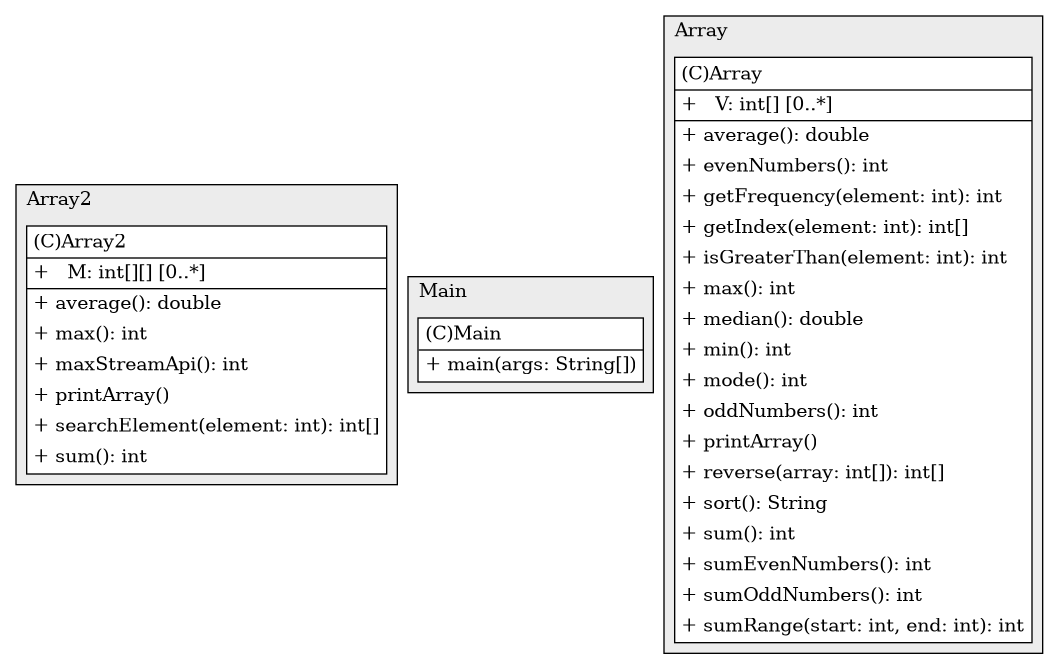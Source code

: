@startuml

/' diagram meta data start
config=StructureConfiguration;
{
  "projectClassification": {
    "searchMode": "OpenProject", // OpenProject, AllProjects
    "includedProjects": "",
    "pathEndKeywords": "*.impl",
    "isClientPath": "",
    "isClientName": "",
    "isTestPath": "",
    "isTestName": "",
    "isMappingPath": "",
    "isMappingName": "",
    "isDataAccessPath": "",
    "isDataAccessName": "",
    "isDataStructurePath": "",
    "isDataStructureName": "",
    "isInterfaceStructuresPath": "",
    "isInterfaceStructuresName": "",
    "isEntryPointPath": "",
    "isEntryPointName": "",
    "treatFinalFieldsAsMandatory": false
  },
  "graphRestriction": {
    "classPackageExcludeFilter": "",
    "classPackageIncludeFilter": "",
    "classNameExcludeFilter": "",
    "classNameIncludeFilter": "",
    "methodNameExcludeFilter": "",
    "methodNameIncludeFilter": "",
    "removeByInheritance": "", // inheritance/annotation based filtering is done in a second step
    "removeByAnnotation": "",
    "removeByClassPackage": "", // cleanup the graph after inheritance/annotation based filtering is done
    "removeByClassName": "",
    "cutMappings": false,
    "cutEnum": true,
    "cutTests": true,
    "cutClient": true,
    "cutDataAccess": true,
    "cutInterfaceStructures": true,
    "cutDataStructures": true,
    "cutGetterAndSetter": true,
    "cutConstructors": true
  },
  "graphTraversal": {
    "forwardDepth": 3,
    "backwardDepth": 3,
    "classPackageExcludeFilter": "",
    "classPackageIncludeFilter": "",
    "classNameExcludeFilter": "",
    "classNameIncludeFilter": "",
    "methodNameExcludeFilter": "",
    "methodNameIncludeFilter": "",
    "hideMappings": false,
    "hideDataStructures": false,
    "hidePrivateMethods": true,
    "hideInterfaceCalls": true, // indirection: implementation -> interface (is hidden) -> implementation
    "onlyShowApplicationEntryPoints": false, // root node is included
    "useMethodCallsForStructureDiagram": "ForwardOnly" // ForwardOnly, BothDirections, No
  },
  "details": {
    "aggregation": "GroupByClass", // ByClass, GroupByClass, None
    "showClassGenericTypes": true,
    "showMethods": true,
    "showMethodParameterNames": true,
    "showMethodParameterTypes": true,
    "showMethodReturnType": true,
    "showPackageLevels": 2,
    "showDetailedClassStructure": true
  },
  "rootClass": "Main",
  "extensionCallbackMethod": "" // qualified.class.name#methodName - signature: public static String method(String)
}
diagram meta data end '/



digraph g {
    rankdir="TB"
    splines=polyline
    

'nodes 
subgraph cluster_1969669401 { 
   	label=Array2
	labeljust=l
	fillcolor="#ececec"
	style=filled
   
   Array21969669401[
	label=<<TABLE BORDER="1" CELLBORDER="0" CELLPADDING="4" CELLSPACING="0">
<TR><TD ALIGN="LEFT" >(C)Array2</TD></TR>
<HR/>
<TR><TD ALIGN="LEFT" >+   M: int[][] [0..*]</TD></TR>
<HR/>
<TR><TD ALIGN="LEFT" >+ average(): double</TD></TR>
<TR><TD ALIGN="LEFT" >+ max(): int</TD></TR>
<TR><TD ALIGN="LEFT" >+ maxStreamApi(): int</TD></TR>
<TR><TD ALIGN="LEFT" >+ printArray()</TD></TR>
<TR><TD ALIGN="LEFT" >+ searchElement(element: int): int[]</TD></TR>
<TR><TD ALIGN="LEFT" >+ sum(): int</TD></TR>
</TABLE>>
	style=filled
	margin=0
	shape=plaintext
	fillcolor="#FFFFFF"
];
} 

subgraph cluster_2390489 { 
   	label=Main
	labeljust=l
	fillcolor="#ececec"
	style=filled
   
   Main2390489[
	label=<<TABLE BORDER="1" CELLBORDER="0" CELLPADDING="4" CELLSPACING="0">
<TR><TD ALIGN="LEFT" >(C)Main</TD></TR>
<HR/>
<TR><TD ALIGN="LEFT" >+ main(args: String[])</TD></TR>
</TABLE>>
	style=filled
	margin=0
	shape=plaintext
	fillcolor="#FFFFFF"
];
} 

subgraph cluster_63537721 { 
   	label=Array
	labeljust=l
	fillcolor="#ececec"
	style=filled
   
   Array63537721[
	label=<<TABLE BORDER="1" CELLBORDER="0" CELLPADDING="4" CELLSPACING="0">
<TR><TD ALIGN="LEFT" >(C)Array</TD></TR>
<HR/>
<TR><TD ALIGN="LEFT" >+   V: int[] [0..*]</TD></TR>
<HR/>
<TR><TD ALIGN="LEFT" >+ average(): double</TD></TR>
<TR><TD ALIGN="LEFT" >+ evenNumbers(): int</TD></TR>
<TR><TD ALIGN="LEFT" >+ getFrequency(element: int): int</TD></TR>
<TR><TD ALIGN="LEFT" >+ getIndex(element: int): int[]</TD></TR>
<TR><TD ALIGN="LEFT" >+ isGreaterThan(element: int): int</TD></TR>
<TR><TD ALIGN="LEFT" >+ max(): int</TD></TR>
<TR><TD ALIGN="LEFT" >+ median(): double</TD></TR>
<TR><TD ALIGN="LEFT" >+ min(): int</TD></TR>
<TR><TD ALIGN="LEFT" >+ mode(): int</TD></TR>
<TR><TD ALIGN="LEFT" >+ oddNumbers(): int</TD></TR>
<TR><TD ALIGN="LEFT" >+ printArray()</TD></TR>
<TR><TD ALIGN="LEFT" >+ reverse(array: int[]): int[]</TD></TR>
<TR><TD ALIGN="LEFT" >+ sort(): String</TD></TR>
<TR><TD ALIGN="LEFT" >+ sum(): int</TD></TR>
<TR><TD ALIGN="LEFT" >+ sumEvenNumbers(): int</TD></TR>
<TR><TD ALIGN="LEFT" >+ sumOddNumbers(): int</TD></TR>
<TR><TD ALIGN="LEFT" >+ sumRange(start: int, end: int): int</TD></TR>
</TABLE>>
	style=filled
	margin=0
	shape=plaintext
	fillcolor="#FFFFFF"
];
} 

'edges    

    
}
@enduml